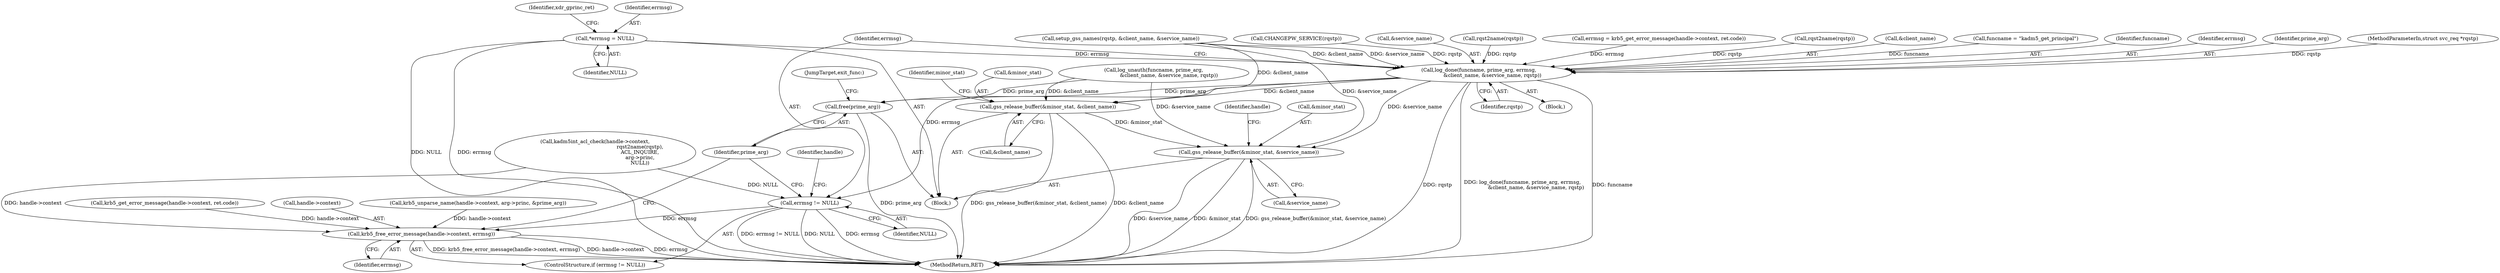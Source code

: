 digraph "0_krb5_83ed75feba32e46f736fcce0d96a0445f29b96c2_10@pointer" {
"1000118" [label="(Call,*errmsg = NULL)"];
"1000263" [label="(Call,log_done(funcname, prime_arg, errmsg,\n                 &client_name, &service_name, rqstp))"];
"1000273" [label="(Call,errmsg != NULL)"];
"1000276" [label="(Call,krb5_free_error_message(handle->context, errmsg))"];
"1000281" [label="(Call,free(prime_arg))"];
"1000284" [label="(Call,gss_release_buffer(&minor_stat, &client_name))"];
"1000289" [label="(Call,gss_release_buffer(&minor_stat, &service_name))"];
"1000285" [label="(Call,&minor_stat)"];
"1000278" [label="(Identifier,handle)"];
"1000292" [label="(Call,&service_name)"];
"1000175" [label="(Call,krb5_unparse_name(handle->context, arg->princ, &prime_arg))"];
"1000196" [label="(Call,rqst2name(rqstp))"];
"1000287" [label="(Call,&client_name)"];
"1000122" [label="(Identifier,xdr_gprinc_ret)"];
"1000267" [label="(Call,&client_name)"];
"1000281" [label="(Call,free(prime_arg))"];
"1000273" [label="(Call,errmsg != NULL)"];
"1000256" [label="(Call,krb5_get_error_message(handle->context, ret.code))"];
"1000291" [label="(Identifier,minor_stat)"];
"1000222" [label="(Call,log_unauth(funcname, prime_arg,\n                   &client_name, &service_name, rqstp))"];
"1000155" [label="(Call,funcname = \"kadm5_get_principal\")"];
"1000284" [label="(Call,gss_release_buffer(&minor_stat, &client_name))"];
"1000205" [label="(Call,kadm5int_acl_check(handle->context,\n                                                        rqst2name(rqstp),\n                                                        ACL_INQUIRE,\n                                                        arg->princ,\n                                                        NULL))"];
"1000277" [label="(Call,handle->context)"];
"1000295" [label="(Identifier,handle)"];
"1000120" [label="(Identifier,NULL)"];
"1000119" [label="(Identifier,errmsg)"];
"1000271" [label="(Identifier,rqstp)"];
"1000118" [label="(Call,*errmsg = NULL)"];
"1000290" [label="(Call,&minor_stat)"];
"1000160" [label="(Call,setup_gss_names(rqstp, &client_name, &service_name))"];
"1000289" [label="(Call,gss_release_buffer(&minor_stat, &service_name))"];
"1000264" [label="(Identifier,funcname)"];
"1000299" [label="(MethodReturn,RET)"];
"1000266" [label="(Identifier,errmsg)"];
"1000265" [label="(Identifier,prime_arg)"];
"1000103" [label="(Block,)"];
"1000102" [label="(MethodParameterIn,struct svc_req *rqstp)"];
"1000202" [label="(Call,CHANGEPW_SERVICE(rqstp))"];
"1000275" [label="(Identifier,NULL)"];
"1000282" [label="(Identifier,prime_arg)"];
"1000269" [label="(Call,&service_name)"];
"1000272" [label="(ControlStructure,if (errmsg != NULL))"];
"1000263" [label="(Call,log_done(funcname, prime_arg, errmsg,\n                 &client_name, &service_name, rqstp))"];
"1000283" [label="(JumpTarget,exit_func:)"];
"1000274" [label="(Identifier,errmsg)"];
"1000280" [label="(Identifier,errmsg)"];
"1000231" [label="(Block,)"];
"1000276" [label="(Call,krb5_free_error_message(handle->context, errmsg))"];
"1000209" [label="(Call,rqst2name(rqstp))"];
"1000254" [label="(Call,errmsg = krb5_get_error_message(handle->context, ret.code))"];
"1000118" -> "1000103"  [label="AST: "];
"1000118" -> "1000120"  [label="CFG: "];
"1000119" -> "1000118"  [label="AST: "];
"1000120" -> "1000118"  [label="AST: "];
"1000122" -> "1000118"  [label="CFG: "];
"1000118" -> "1000299"  [label="DDG: NULL"];
"1000118" -> "1000299"  [label="DDG: errmsg"];
"1000118" -> "1000263"  [label="DDG: errmsg"];
"1000263" -> "1000231"  [label="AST: "];
"1000263" -> "1000271"  [label="CFG: "];
"1000264" -> "1000263"  [label="AST: "];
"1000265" -> "1000263"  [label="AST: "];
"1000266" -> "1000263"  [label="AST: "];
"1000267" -> "1000263"  [label="AST: "];
"1000269" -> "1000263"  [label="AST: "];
"1000271" -> "1000263"  [label="AST: "];
"1000274" -> "1000263"  [label="CFG: "];
"1000263" -> "1000299"  [label="DDG: log_done(funcname, prime_arg, errmsg,\n                 &client_name, &service_name, rqstp)"];
"1000263" -> "1000299"  [label="DDG: funcname"];
"1000263" -> "1000299"  [label="DDG: rqstp"];
"1000155" -> "1000263"  [label="DDG: funcname"];
"1000254" -> "1000263"  [label="DDG: errmsg"];
"1000160" -> "1000263"  [label="DDG: &client_name"];
"1000160" -> "1000263"  [label="DDG: &service_name"];
"1000209" -> "1000263"  [label="DDG: rqstp"];
"1000202" -> "1000263"  [label="DDG: rqstp"];
"1000196" -> "1000263"  [label="DDG: rqstp"];
"1000102" -> "1000263"  [label="DDG: rqstp"];
"1000263" -> "1000273"  [label="DDG: errmsg"];
"1000263" -> "1000281"  [label="DDG: prime_arg"];
"1000263" -> "1000284"  [label="DDG: &client_name"];
"1000263" -> "1000289"  [label="DDG: &service_name"];
"1000273" -> "1000272"  [label="AST: "];
"1000273" -> "1000275"  [label="CFG: "];
"1000274" -> "1000273"  [label="AST: "];
"1000275" -> "1000273"  [label="AST: "];
"1000278" -> "1000273"  [label="CFG: "];
"1000282" -> "1000273"  [label="CFG: "];
"1000273" -> "1000299"  [label="DDG: NULL"];
"1000273" -> "1000299"  [label="DDG: errmsg"];
"1000273" -> "1000299"  [label="DDG: errmsg != NULL"];
"1000205" -> "1000273"  [label="DDG: NULL"];
"1000273" -> "1000276"  [label="DDG: errmsg"];
"1000276" -> "1000272"  [label="AST: "];
"1000276" -> "1000280"  [label="CFG: "];
"1000277" -> "1000276"  [label="AST: "];
"1000280" -> "1000276"  [label="AST: "];
"1000282" -> "1000276"  [label="CFG: "];
"1000276" -> "1000299"  [label="DDG: errmsg"];
"1000276" -> "1000299"  [label="DDG: krb5_free_error_message(handle->context, errmsg)"];
"1000276" -> "1000299"  [label="DDG: handle->context"];
"1000205" -> "1000276"  [label="DDG: handle->context"];
"1000175" -> "1000276"  [label="DDG: handle->context"];
"1000256" -> "1000276"  [label="DDG: handle->context"];
"1000281" -> "1000103"  [label="AST: "];
"1000281" -> "1000282"  [label="CFG: "];
"1000282" -> "1000281"  [label="AST: "];
"1000283" -> "1000281"  [label="CFG: "];
"1000281" -> "1000299"  [label="DDG: prime_arg"];
"1000222" -> "1000281"  [label="DDG: prime_arg"];
"1000284" -> "1000103"  [label="AST: "];
"1000284" -> "1000287"  [label="CFG: "];
"1000285" -> "1000284"  [label="AST: "];
"1000287" -> "1000284"  [label="AST: "];
"1000291" -> "1000284"  [label="CFG: "];
"1000284" -> "1000299"  [label="DDG: &client_name"];
"1000284" -> "1000299"  [label="DDG: gss_release_buffer(&minor_stat, &client_name)"];
"1000222" -> "1000284"  [label="DDG: &client_name"];
"1000160" -> "1000284"  [label="DDG: &client_name"];
"1000284" -> "1000289"  [label="DDG: &minor_stat"];
"1000289" -> "1000103"  [label="AST: "];
"1000289" -> "1000292"  [label="CFG: "];
"1000290" -> "1000289"  [label="AST: "];
"1000292" -> "1000289"  [label="AST: "];
"1000295" -> "1000289"  [label="CFG: "];
"1000289" -> "1000299"  [label="DDG: &service_name"];
"1000289" -> "1000299"  [label="DDG: &minor_stat"];
"1000289" -> "1000299"  [label="DDG: gss_release_buffer(&minor_stat, &service_name)"];
"1000160" -> "1000289"  [label="DDG: &service_name"];
"1000222" -> "1000289"  [label="DDG: &service_name"];
}
